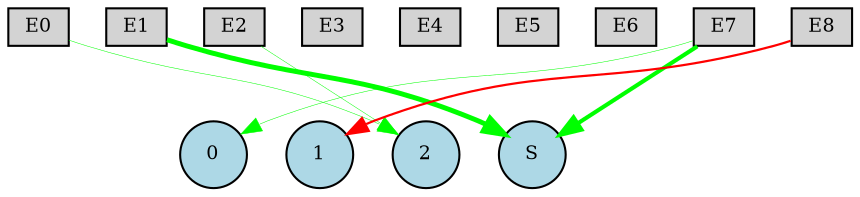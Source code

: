 digraph {
	node [fontsize=9 height=0.2 shape=circle width=0.2]
	subgraph inputs {
		node [shape=box style=filled]
		rank=source
		E0 [fillcolor=lightgray]
		E1 [fillcolor=lightgray]
		E0 -> E1 [style=invis]
		E2 [fillcolor=lightgray]
		E1 -> E2 [style=invis]
		E3 [fillcolor=lightgray]
		E2 -> E3 [style=invis]
		E4 [fillcolor=lightgray]
		E3 -> E4 [style=invis]
		E5 [fillcolor=lightgray]
		E4 -> E5 [style=invis]
		E6 [fillcolor=lightgray]
		E5 -> E6 [style=invis]
		E7 [fillcolor=lightgray]
		E6 -> E7 [style=invis]
		E8 [fillcolor=lightgray]
		E7 -> E8 [style=invis]
	}
	subgraph outputs {
		node [style=filled]
		rank=sink
		0 [fillcolor=lightblue fontsize=9 height=0.2 shape=circle width=0.2]
		1 [fillcolor=lightblue fontsize=9 height=0.2 shape=circle width=0.2]
		0 -> 1 [style=invis]
		2 [fillcolor=lightblue fontsize=9 height=0.2 shape=circle width=0.2]
		1 -> 2 [style=invis]
		S [fillcolor=lightblue fontsize=9 height=0.2 shape=circle width=0.2]
		2 -> S [style=invis]
	}
	E1 -> S [color=green penwidth=2.380436673921959 style=solid]
	E8 -> 1 [color=red penwidth=1.0614343504954287 style=solid]
	E2 -> 2 [color=green penwidth=0.22949323110640646 style=solid]
	E7 -> 0 [color=green penwidth=0.24359218766785043 style=solid]
	E7 -> S [color=green penwidth=1.979928163951036 style=solid]
	E0 -> 2 [color=green penwidth=0.23628089532527882 style=solid]
}
